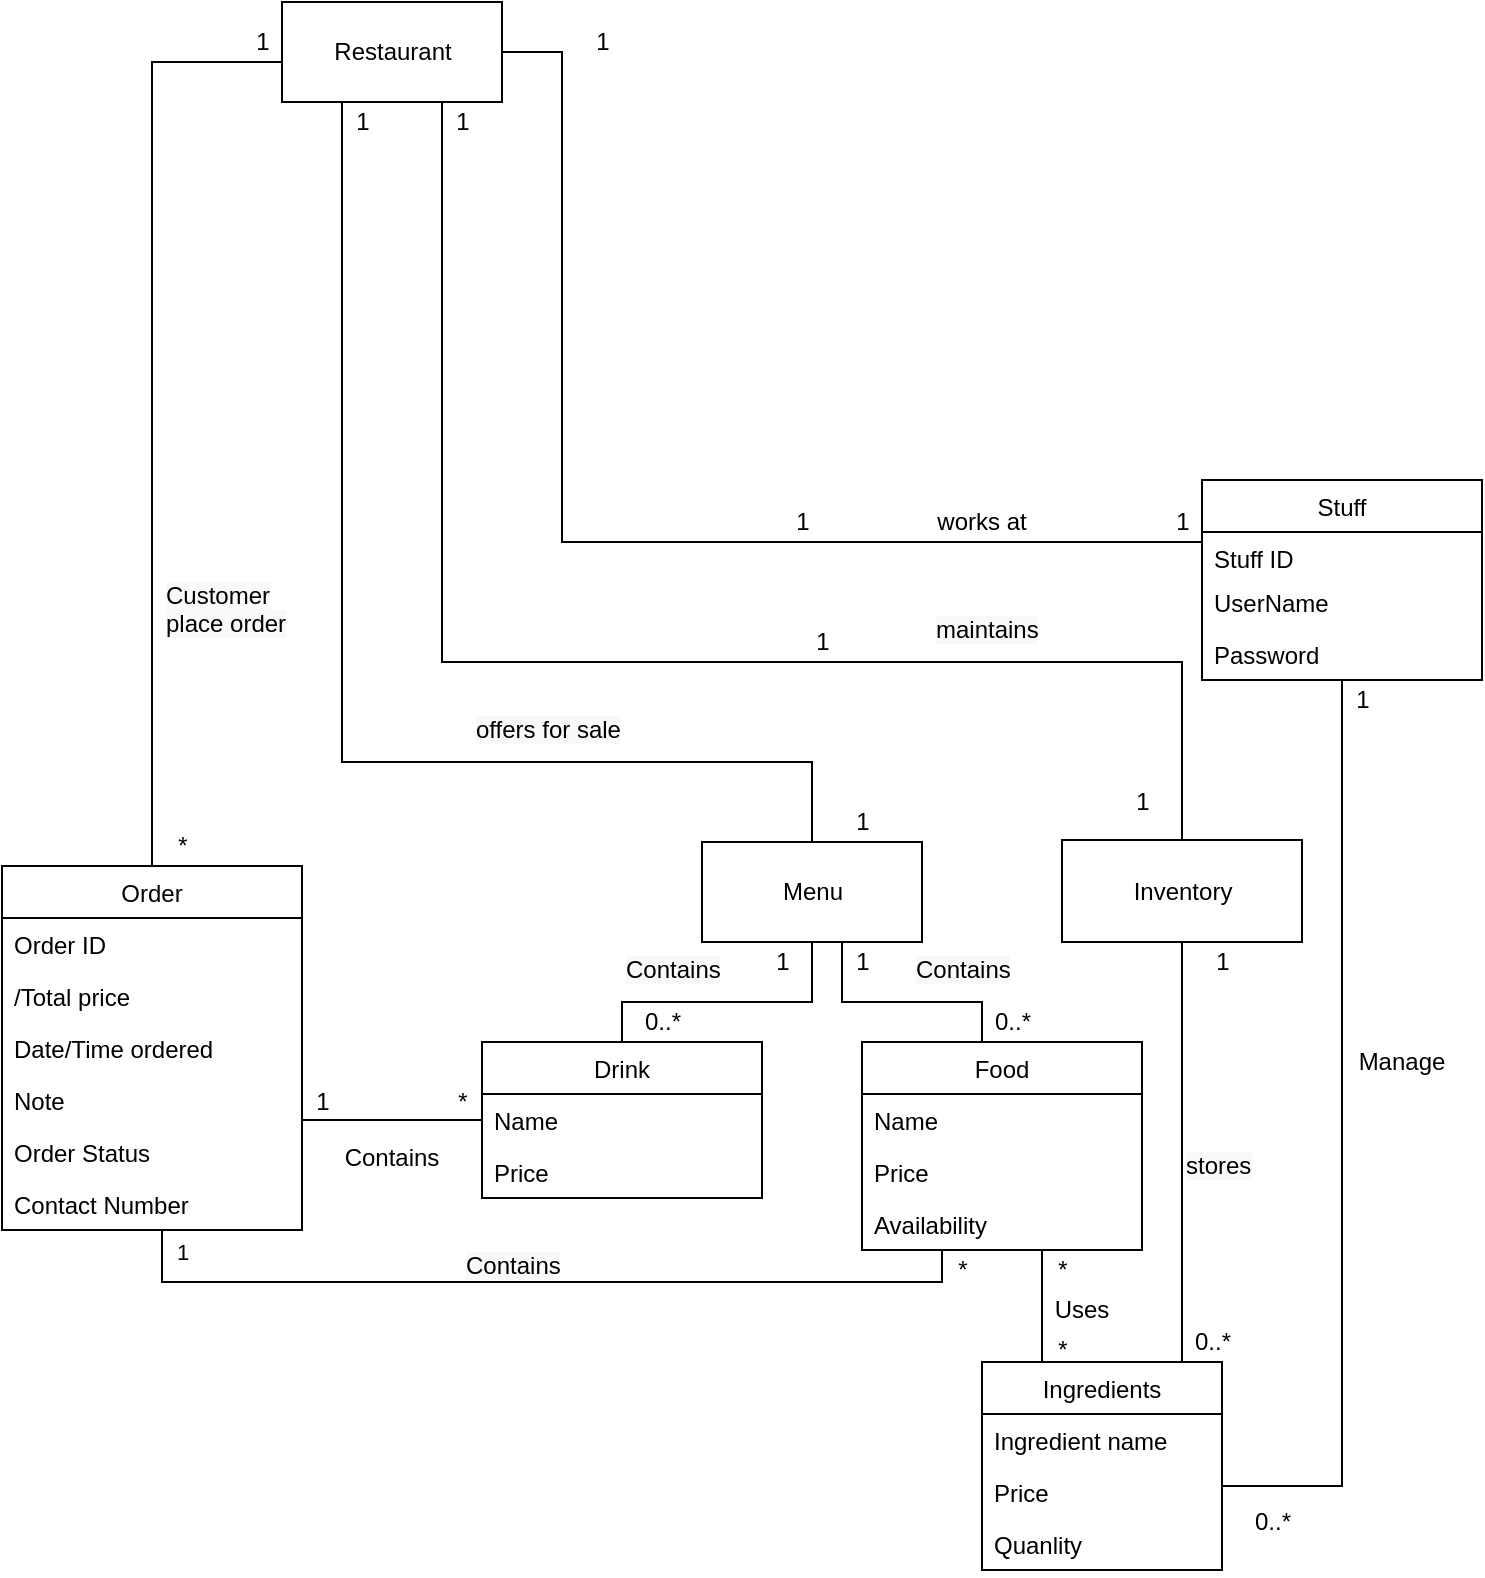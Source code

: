 <mxfile version="15.5.4" type="embed"><diagram id="S2ypeOvvycpNAgAjA3mA" name="Page-1"><mxGraphModel dx="857" dy="820" grid="1" gridSize="10" guides="1" tooltips="1" connect="1" arrows="1" fold="1" page="1" pageScale="1" pageWidth="827" pageHeight="1169" math="0" shadow="0"><root><mxCell id="0"/><mxCell id="1" parent="0"/><mxCell id="KycJKE3FsNJFsC_Osg_b-11" style="edgeStyle=orthogonalEdgeStyle;rounded=0;orthogonalLoop=1;jettySize=auto;html=1;endArrow=none;endFill=0;" parent="1" source="vUMNLVF5anmC9w9eSEwW-13" target="vUMNLVF5anmC9w9eSEwW-54" edge="1"><mxGeometry relative="1" as="geometry"><Array as="points"><mxPoint x="210" y="729"/><mxPoint x="210" y="729"/></Array></mxGeometry></mxCell><mxCell id="KycJKE3FsNJFsC_Osg_b-12" style="edgeStyle=orthogonalEdgeStyle;rounded=0;orthogonalLoop=1;jettySize=auto;html=1;endArrow=none;endFill=0;" parent="1" source="vUMNLVF5anmC9w9eSEwW-13" target="vUMNLVF5anmC9w9eSEwW-41" edge="1"><mxGeometry relative="1" as="geometry"><Array as="points"><mxPoint x="110" y="810"/><mxPoint x="500" y="810"/></Array></mxGeometry></mxCell><mxCell id="KycJKE3FsNJFsC_Osg_b-40" value="1" style="edgeLabel;html=1;align=center;verticalAlign=middle;resizable=0;points=[];" parent="KycJKE3FsNJFsC_Osg_b-12" vertex="1" connectable="0"><mxGeometry x="-0.957" relative="1" as="geometry"><mxPoint x="9.97" y="1.03" as="offset"/></mxGeometry></mxCell><mxCell id="vUMNLVF5anmC9w9eSEwW-13" value="Order" style="swimlane;fontStyle=0;childLayout=stackLayout;horizontal=1;startSize=26;fillColor=none;horizontalStack=0;resizeParent=1;resizeParentMax=0;resizeLast=0;collapsible=1;marginBottom=0;" parent="1" vertex="1"><mxGeometry x="30" y="602" width="150" height="182" as="geometry"/></mxCell><mxCell id="vUMNLVF5anmC9w9eSEwW-14" value="Order ID" style="text;strokeColor=none;fillColor=none;align=left;verticalAlign=top;spacingLeft=4;spacingRight=4;overflow=hidden;rotatable=0;points=[[0,0.5],[1,0.5]];portConstraint=eastwest;" parent="vUMNLVF5anmC9w9eSEwW-13" vertex="1"><mxGeometry y="26" width="150" height="26" as="geometry"/></mxCell><mxCell id="vUMNLVF5anmC9w9eSEwW-15" value="/Total price" style="text;strokeColor=none;fillColor=none;align=left;verticalAlign=top;spacingLeft=4;spacingRight=4;overflow=hidden;rotatable=0;points=[[0,0.5],[1,0.5]];portConstraint=eastwest;" parent="vUMNLVF5anmC9w9eSEwW-13" vertex="1"><mxGeometry y="52" width="150" height="26" as="geometry"/></mxCell><mxCell id="vUMNLVF5anmC9w9eSEwW-18" value="Date/Time ordered" style="text;strokeColor=none;fillColor=none;align=left;verticalAlign=top;spacingLeft=4;spacingRight=4;overflow=hidden;rotatable=0;points=[[0,0.5],[1,0.5]];portConstraint=eastwest;" parent="vUMNLVF5anmC9w9eSEwW-13" vertex="1"><mxGeometry y="78" width="150" height="26" as="geometry"/></mxCell><mxCell id="KycJKE3FsNJFsC_Osg_b-42" value="Note " style="text;strokeColor=none;fillColor=none;align=left;verticalAlign=top;spacingLeft=4;spacingRight=4;overflow=hidden;rotatable=0;points=[[0,0.5],[1,0.5]];portConstraint=eastwest;" parent="vUMNLVF5anmC9w9eSEwW-13" vertex="1"><mxGeometry y="104" width="150" height="26" as="geometry"/></mxCell><mxCell id="vUMNLVF5anmC9w9eSEwW-20" value="Order Status" style="text;strokeColor=none;fillColor=none;align=left;verticalAlign=top;spacingLeft=4;spacingRight=4;overflow=hidden;rotatable=0;points=[[0,0.5],[1,0.5]];portConstraint=eastwest;" parent="vUMNLVF5anmC9w9eSEwW-13" vertex="1"><mxGeometry y="130" width="150" height="26" as="geometry"/></mxCell><mxCell id="KycJKE3FsNJFsC_Osg_b-13" value="Contact Number" style="text;strokeColor=none;fillColor=none;align=left;verticalAlign=top;spacingLeft=4;spacingRight=4;overflow=hidden;rotatable=0;points=[[0,0.5],[1,0.5]];portConstraint=eastwest;" parent="vUMNLVF5anmC9w9eSEwW-13" vertex="1"><mxGeometry y="156" width="150" height="26" as="geometry"/></mxCell><mxCell id="KycJKE3FsNJFsC_Osg_b-15" style="edgeStyle=orthogonalEdgeStyle;rounded=0;orthogonalLoop=1;jettySize=auto;html=1;endArrow=none;endFill=0;" parent="1" source="vUMNLVF5anmC9w9eSEwW-36" target="vUMNLVF5anmC9w9eSEwW-26" edge="1"><mxGeometry relative="1" as="geometry"><Array as="points"><mxPoint x="700" y="912"/></Array><mxPoint x="800" y="680" as="sourcePoint"/></mxGeometry></mxCell><mxCell id="KycJKE3FsNJFsC_Osg_b-27" style="edgeStyle=orthogonalEdgeStyle;rounded=0;orthogonalLoop=1;jettySize=auto;html=1;entryX=0.5;entryY=1;entryDx=0;entryDy=0;endArrow=none;endFill=0;" parent="1" source="vUMNLVF5anmC9w9eSEwW-13" target="KycJKE3FsNJFsC_Osg_b-18" edge="1"><mxGeometry relative="1" as="geometry"><Array as="points"><mxPoint x="105" y="200"/><mxPoint x="225" y="200"/></Array><mxPoint x="105" y="401.0" as="sourcePoint"/></mxGeometry></mxCell><mxCell id="KycJKE3FsNJFsC_Osg_b-16" style="edgeStyle=orthogonalEdgeStyle;rounded=0;orthogonalLoop=1;jettySize=auto;html=1;endArrow=none;endFill=0;" parent="1" source="vUMNLVF5anmC9w9eSEwW-26" target="KycJKE3FsNJFsC_Osg_b-18" edge="1"><mxGeometry relative="1" as="geometry"><Array as="points"><mxPoint x="310" y="440"/><mxPoint x="310" y="195"/></Array><mxPoint x="420" y="440" as="targetPoint"/></mxGeometry></mxCell><mxCell id="vUMNLVF5anmC9w9eSEwW-26" value="Stuff" style="swimlane;fontStyle=0;childLayout=stackLayout;horizontal=1;startSize=26;fillColor=none;horizontalStack=0;resizeParent=1;resizeParentMax=0;resizeLast=0;collapsible=1;marginBottom=0;" parent="1" vertex="1"><mxGeometry x="630" y="409" width="140" height="100" as="geometry"/></mxCell><mxCell id="vUMNLVF5anmC9w9eSEwW-27" value="Stuff ID" style="text;strokeColor=none;fillColor=none;align=left;verticalAlign=top;spacingLeft=4;spacingRight=4;overflow=hidden;rotatable=0;points=[[0,0.5],[1,0.5]];portConstraint=eastwest;" parent="vUMNLVF5anmC9w9eSEwW-26" vertex="1"><mxGeometry y="26" width="140" height="22" as="geometry"/></mxCell><mxCell id="9l4VpIScvD9xsvnCj6-5-21" value="UserName" style="text;strokeColor=none;fillColor=none;align=left;verticalAlign=top;spacingLeft=4;spacingRight=4;overflow=hidden;rotatable=0;points=[[0,0.5],[1,0.5]];portConstraint=eastwest;" parent="vUMNLVF5anmC9w9eSEwW-26" vertex="1"><mxGeometry y="48" width="140" height="26" as="geometry"/></mxCell><mxCell id="vUMNLVF5anmC9w9eSEwW-28" value="Password" style="text;strokeColor=none;fillColor=none;align=left;verticalAlign=top;spacingLeft=4;spacingRight=4;overflow=hidden;rotatable=0;points=[[0,0.5],[1,0.5]];portConstraint=eastwest;" parent="vUMNLVF5anmC9w9eSEwW-26" vertex="1"><mxGeometry y="74" width="140" height="26" as="geometry"/></mxCell><mxCell id="vUMNLVF5anmC9w9eSEwW-46" style="edgeStyle=orthogonalEdgeStyle;rounded=0;orthogonalLoop=1;jettySize=auto;html=1;endArrow=none;endFill=0;" parent="1" source="KycJKE3FsNJFsC_Osg_b-18" target="vUMNLVF5anmC9w9eSEwW-35" edge="1"><mxGeometry relative="1" as="geometry"><Array as="points"><mxPoint x="250" y="500"/><mxPoint x="620" y="500"/></Array><mxPoint x="420" y="500" as="sourcePoint"/></mxGeometry></mxCell><mxCell id="vUMNLVF5anmC9w9eSEwW-47" style="edgeStyle=orthogonalEdgeStyle;rounded=0;orthogonalLoop=1;jettySize=auto;html=1;endArrow=none;endFill=0;" parent="1" source="KycJKE3FsNJFsC_Osg_b-18" target="vUMNLVF5anmC9w9eSEwW-40" edge="1"><mxGeometry relative="1" as="geometry"><Array as="points"><mxPoint x="200" y="550"/><mxPoint x="435" y="550"/></Array><mxPoint x="230" y="290" as="sourcePoint"/></mxGeometry></mxCell><mxCell id="9l4VpIScvD9xsvnCj6-5-5" style="edgeStyle=orthogonalEdgeStyle;rounded=0;orthogonalLoop=1;jettySize=auto;html=1;endArrow=none;endFill=0;" parent="1" source="vUMNLVF5anmC9w9eSEwW-35" target="vUMNLVF5anmC9w9eSEwW-36" edge="1"><mxGeometry relative="1" as="geometry"><Array as="points"><mxPoint x="620" y="760"/><mxPoint x="620" y="760"/></Array></mxGeometry></mxCell><mxCell id="vUMNLVF5anmC9w9eSEwW-35" value="Inventory" style="html=1;" parent="1" vertex="1"><mxGeometry x="560" y="589" width="120" height="51" as="geometry"/></mxCell><mxCell id="vUMNLVF5anmC9w9eSEwW-36" value="Ingredients" style="swimlane;fontStyle=0;childLayout=stackLayout;horizontal=1;startSize=26;fillColor=none;horizontalStack=0;resizeParent=1;resizeParentMax=0;resizeLast=0;collapsible=1;marginBottom=0;" parent="1" vertex="1"><mxGeometry x="520" y="850" width="120" height="104" as="geometry"/></mxCell><mxCell id="vUMNLVF5anmC9w9eSEwW-37" value="Ingredient name" style="text;strokeColor=none;fillColor=none;align=left;verticalAlign=top;spacingLeft=4;spacingRight=4;overflow=hidden;rotatable=0;points=[[0,0.5],[1,0.5]];portConstraint=eastwest;" parent="vUMNLVF5anmC9w9eSEwW-36" vertex="1"><mxGeometry y="26" width="120" height="26" as="geometry"/></mxCell><mxCell id="vUMNLVF5anmC9w9eSEwW-38" value="Price" style="text;strokeColor=none;fillColor=none;align=left;verticalAlign=top;spacingLeft=4;spacingRight=4;overflow=hidden;rotatable=0;points=[[0,0.5],[1,0.5]];portConstraint=eastwest;" parent="vUMNLVF5anmC9w9eSEwW-36" vertex="1"><mxGeometry y="52" width="120" height="26" as="geometry"/></mxCell><mxCell id="vUMNLVF5anmC9w9eSEwW-39" value="Quanlity" style="text;strokeColor=none;fillColor=none;align=left;verticalAlign=top;spacingLeft=4;spacingRight=4;overflow=hidden;rotatable=0;points=[[0,0.5],[1,0.5]];portConstraint=eastwest;" parent="vUMNLVF5anmC9w9eSEwW-36" vertex="1"><mxGeometry y="78" width="120" height="26" as="geometry"/></mxCell><mxCell id="vUMNLVF5anmC9w9eSEwW-48" style="edgeStyle=orthogonalEdgeStyle;rounded=0;orthogonalLoop=1;jettySize=auto;html=1;endArrow=none;endFill=0;" parent="1" source="vUMNLVF5anmC9w9eSEwW-40" target="vUMNLVF5anmC9w9eSEwW-41" edge="1"><mxGeometry relative="1" as="geometry"><Array as="points"><mxPoint x="450" y="670"/><mxPoint x="520" y="670"/></Array></mxGeometry></mxCell><mxCell id="vUMNLVF5anmC9w9eSEwW-58" style="edgeStyle=orthogonalEdgeStyle;rounded=0;orthogonalLoop=1;jettySize=auto;html=1;endArrow=none;endFill=0;" parent="1" source="vUMNLVF5anmC9w9eSEwW-40" target="vUMNLVF5anmC9w9eSEwW-54" edge="1"><mxGeometry relative="1" as="geometry"><Array as="points"><mxPoint x="435" y="670"/><mxPoint x="340" y="670"/></Array></mxGeometry></mxCell><mxCell id="vUMNLVF5anmC9w9eSEwW-40" value="Menu" style="html=1;" parent="1" vertex="1"><mxGeometry x="380" y="590" width="110" height="50" as="geometry"/></mxCell><mxCell id="vUMNLVF5anmC9w9eSEwW-51" style="edgeStyle=orthogonalEdgeStyle;rounded=0;orthogonalLoop=1;jettySize=auto;html=1;endArrow=none;endFill=0;" parent="1" source="vUMNLVF5anmC9w9eSEwW-41" target="vUMNLVF5anmC9w9eSEwW-36" edge="1"><mxGeometry relative="1" as="geometry"><Array as="points"><mxPoint x="550" y="800"/><mxPoint x="550" y="800"/></Array></mxGeometry></mxCell><mxCell id="vUMNLVF5anmC9w9eSEwW-41" value="Food" style="swimlane;fontStyle=0;childLayout=stackLayout;horizontal=1;startSize=26;fillColor=none;horizontalStack=0;resizeParent=1;resizeParentMax=0;resizeLast=0;collapsible=1;marginBottom=0;" parent="1" vertex="1"><mxGeometry x="460" y="690" width="140" height="104" as="geometry"/></mxCell><mxCell id="vUMNLVF5anmC9w9eSEwW-42" value="Name" style="text;strokeColor=none;fillColor=none;align=left;verticalAlign=top;spacingLeft=4;spacingRight=4;overflow=hidden;rotatable=0;points=[[0,0.5],[1,0.5]];portConstraint=eastwest;" parent="vUMNLVF5anmC9w9eSEwW-41" vertex="1"><mxGeometry y="26" width="140" height="26" as="geometry"/></mxCell><mxCell id="9l4VpIScvD9xsvnCj6-5-22" value="Price" style="text;strokeColor=none;fillColor=none;align=left;verticalAlign=top;spacingLeft=4;spacingRight=4;overflow=hidden;rotatable=0;points=[[0,0.5],[1,0.5]];portConstraint=eastwest;" parent="vUMNLVF5anmC9w9eSEwW-41" vertex="1"><mxGeometry y="52" width="140" height="26" as="geometry"/></mxCell><mxCell id="vUMNLVF5anmC9w9eSEwW-43" value="Availability " style="text;strokeColor=none;fillColor=none;align=left;verticalAlign=top;spacingLeft=4;spacingRight=4;overflow=hidden;rotatable=0;points=[[0,0.5],[1,0.5]];portConstraint=eastwest;" parent="vUMNLVF5anmC9w9eSEwW-41" vertex="1"><mxGeometry y="78" width="140" height="26" as="geometry"/></mxCell><mxCell id="vUMNLVF5anmC9w9eSEwW-54" value="Drink" style="swimlane;fontStyle=0;childLayout=stackLayout;horizontal=1;startSize=26;fillColor=none;horizontalStack=0;resizeParent=1;resizeParentMax=0;resizeLast=0;collapsible=1;marginBottom=0;" parent="1" vertex="1"><mxGeometry x="270" y="690" width="140" height="78" as="geometry"/></mxCell><mxCell id="vUMNLVF5anmC9w9eSEwW-55" value="Name" style="text;strokeColor=none;fillColor=none;align=left;verticalAlign=top;spacingLeft=4;spacingRight=4;overflow=hidden;rotatable=0;points=[[0,0.5],[1,0.5]];portConstraint=eastwest;" parent="vUMNLVF5anmC9w9eSEwW-54" vertex="1"><mxGeometry y="26" width="140" height="26" as="geometry"/></mxCell><mxCell id="vUMNLVF5anmC9w9eSEwW-56" value="Price" style="text;strokeColor=none;fillColor=none;align=left;verticalAlign=top;spacingLeft=4;spacingRight=4;overflow=hidden;rotatable=0;points=[[0,0.5],[1,0.5]];portConstraint=eastwest;" parent="vUMNLVF5anmC9w9eSEwW-54" vertex="1"><mxGeometry y="52" width="140" height="26" as="geometry"/></mxCell><mxCell id="KycJKE3FsNJFsC_Osg_b-18" value="Restaurant" style="html=1;" parent="1" vertex="1"><mxGeometry x="170" y="170" width="110" height="50" as="geometry"/></mxCell><mxCell id="KycJKE3FsNJFsC_Osg_b-32" value="1" style="text;html=1;align=center;verticalAlign=middle;resizable=0;points=[];autosize=1;" parent="1" vertex="1"><mxGeometry x="250" y="220" width="20" height="20" as="geometry"/></mxCell><mxCell id="KycJKE3FsNJFsC_Osg_b-37" value="*" style="text;html=1;align=center;verticalAlign=middle;resizable=0;points=[];autosize=1;" parent="1" vertex="1"><mxGeometry x="250" y="710" width="20" height="20" as="geometry"/></mxCell><mxCell id="KycJKE3FsNJFsC_Osg_b-38" value="1" style="text;html=1;align=center;verticalAlign=middle;resizable=0;points=[];autosize=1;" parent="1" vertex="1"><mxGeometry x="180" y="710" width="20" height="20" as="geometry"/></mxCell><mxCell id="KycJKE3FsNJFsC_Osg_b-44" value="*" style="text;html=1;align=center;verticalAlign=middle;resizable=0;points=[];autosize=1;" parent="1" vertex="1"><mxGeometry x="550" y="834" width="20" height="20" as="geometry"/></mxCell><mxCell id="KycJKE3FsNJFsC_Osg_b-47" value="*" style="text;html=1;align=center;verticalAlign=middle;resizable=0;points=[];autosize=1;" parent="1" vertex="1"><mxGeometry x="110" y="582" width="20" height="20" as="geometry"/></mxCell><mxCell id="KycJKE3FsNJFsC_Osg_b-49" value="1" style="text;html=1;align=center;verticalAlign=middle;resizable=0;points=[];autosize=1;" parent="1" vertex="1"><mxGeometry x="420" y="420" width="20" height="20" as="geometry"/></mxCell><mxCell id="KycJKE3FsNJFsC_Osg_b-51" value="1&lt;br&gt;" style="text;html=1;align=center;verticalAlign=middle;resizable=0;points=[];autosize=1;" parent="1" vertex="1"><mxGeometry x="610" y="420" width="20" height="20" as="geometry"/></mxCell><mxCell id="9l4VpIScvD9xsvnCj6-5-10" value="works at" style="text;html=1;strokeColor=none;fillColor=none;align=center;verticalAlign=middle;whiteSpace=wrap;rounded=0;" parent="1" vertex="1"><mxGeometry x="490" y="420" width="60" height="20" as="geometry"/></mxCell><mxCell id="9l4VpIScvD9xsvnCj6-5-11" value="Manage" style="text;html=1;strokeColor=none;fillColor=none;align=center;verticalAlign=middle;whiteSpace=wrap;rounded=0;" parent="1" vertex="1"><mxGeometry x="710" y="690" width="40" height="20" as="geometry"/></mxCell><mxCell id="9l4VpIScvD9xsvnCj6-5-12" value="Contains" style="text;html=1;strokeColor=none;fillColor=none;align=center;verticalAlign=middle;whiteSpace=wrap;rounded=0;" parent="1" vertex="1"><mxGeometry x="205" y="738" width="40" height="20" as="geometry"/></mxCell><mxCell id="9l4VpIScvD9xsvnCj6-5-13" value="&lt;span style=&quot;color: rgb(0, 0, 0); font-family: helvetica; font-size: 12px; font-style: normal; font-weight: 400; letter-spacing: normal; text-align: center; text-indent: 0px; text-transform: none; word-spacing: 0px; background-color: rgb(248, 249, 250); display: inline; float: none;&quot;&gt;Contains&lt;/span&gt;" style="text;whiteSpace=wrap;html=1;" parent="1" vertex="1"><mxGeometry x="260" y="788" width="70" height="30" as="geometry"/></mxCell><mxCell id="9l4VpIScvD9xsvnCj6-5-14" value="&lt;span style=&quot;color: rgb(0 , 0 , 0) ; font-family: &amp;#34;helvetica&amp;#34; ; font-size: 12px ; font-style: normal ; font-weight: 400 ; letter-spacing: normal ; text-align: center ; text-indent: 0px ; text-transform: none ; word-spacing: 0px ; background-color: rgb(248 , 249 , 250) ; display: inline ; float: none&quot;&gt;Customer place order&lt;/span&gt;" style="text;whiteSpace=wrap;html=1;" parent="1" vertex="1"><mxGeometry x="110" y="453" width="70" height="30" as="geometry"/></mxCell><mxCell id="9l4VpIScvD9xsvnCj6-5-15" value="Uses" style="text;html=1;strokeColor=none;fillColor=none;align=center;verticalAlign=middle;whiteSpace=wrap;rounded=0;" parent="1" vertex="1"><mxGeometry x="550" y="814" width="40" height="20" as="geometry"/></mxCell><mxCell id="9l4VpIScvD9xsvnCj6-5-16" value="&lt;span style=&quot;color: rgb(0, 0, 0); font-family: helvetica; font-size: 12px; font-style: normal; font-weight: 400; letter-spacing: normal; text-align: center; text-indent: 0px; text-transform: none; word-spacing: 0px; background-color: rgb(248, 249, 250); display: inline; float: none;&quot;&gt;Contains&lt;/span&gt;" style="text;whiteSpace=wrap;html=1;" parent="1" vertex="1"><mxGeometry x="340" y="640" width="70" height="30" as="geometry"/></mxCell><mxCell id="9l4VpIScvD9xsvnCj6-5-17" value="&lt;span style=&quot;color: rgb(0, 0, 0); font-family: helvetica; font-size: 12px; font-style: normal; font-weight: 400; letter-spacing: normal; text-align: center; text-indent: 0px; text-transform: none; word-spacing: 0px; background-color: rgb(248, 249, 250); display: inline; float: none;&quot;&gt;Contains&lt;/span&gt;" style="text;whiteSpace=wrap;html=1;" parent="1" vertex="1"><mxGeometry x="485" y="640" width="70" height="30" as="geometry"/></mxCell><mxCell id="9l4VpIScvD9xsvnCj6-5-18" value="&lt;span style=&quot;color: rgb(0 , 0 , 0) ; font-family: &amp;#34;helvetica&amp;#34; ; font-size: 12px ; font-style: normal ; font-weight: 400 ; letter-spacing: normal ; text-align: center ; text-indent: 0px ; text-transform: none ; word-spacing: 0px ; background-color: rgb(248 , 249 , 250) ; display: inline ; float: none&quot;&gt;offers for sale&lt;/span&gt;" style="text;whiteSpace=wrap;html=1;" parent="1" vertex="1"><mxGeometry x="265" y="520" width="80" height="30" as="geometry"/></mxCell><mxCell id="9l4VpIScvD9xsvnCj6-5-19" value="&lt;span style=&quot;color: rgb(0 , 0 , 0) ; font-family: &amp;#34;helvetica&amp;#34; ; font-size: 12px ; font-style: normal ; font-weight: 400 ; letter-spacing: normal ; text-align: center ; text-indent: 0px ; text-transform: none ; word-spacing: 0px ; background-color: rgb(248 , 249 , 250) ; display: inline ; float: none&quot;&gt;maintains&lt;/span&gt;" style="text;whiteSpace=wrap;html=1;" parent="1" vertex="1"><mxGeometry x="495" y="470" width="70" height="30" as="geometry"/></mxCell><mxCell id="9l4VpIScvD9xsvnCj6-5-20" value="&lt;span style=&quot;color: rgb(0 , 0 , 0) ; font-family: &amp;#34;helvetica&amp;#34; ; font-size: 12px ; font-style: normal ; font-weight: 400 ; letter-spacing: normal ; text-align: center ; text-indent: 0px ; text-transform: none ; word-spacing: 0px ; background-color: rgb(248 , 249 , 250) ; display: inline ; float: none&quot;&gt;stores&lt;/span&gt;" style="text;whiteSpace=wrap;html=1;" parent="1" vertex="1"><mxGeometry x="620" y="738" width="70" height="30" as="geometry"/></mxCell><mxCell id="9l4VpIScvD9xsvnCj6-5-23" value="*" style="text;html=1;align=center;verticalAlign=middle;resizable=0;points=[];autosize=1;" parent="1" vertex="1"><mxGeometry x="550" y="794" width="20" height="20" as="geometry"/></mxCell><mxCell id="9l4VpIScvD9xsvnCj6-5-24" value="*" style="text;html=1;align=center;verticalAlign=middle;resizable=0;points=[];autosize=1;" parent="1" vertex="1"><mxGeometry x="500" y="794" width="20" height="20" as="geometry"/></mxCell><mxCell id="9l4VpIScvD9xsvnCj6-5-26" value="1" style="text;html=1;align=center;verticalAlign=middle;resizable=0;points=[];autosize=1;" parent="1" vertex="1"><mxGeometry x="450" y="570" width="20" height="20" as="geometry"/></mxCell><mxCell id="9l4VpIScvD9xsvnCj6-5-27" value="1" style="text;html=1;align=center;verticalAlign=middle;resizable=0;points=[];autosize=1;" parent="1" vertex="1"><mxGeometry x="590" y="560" width="20" height="20" as="geometry"/></mxCell><mxCell id="9l4VpIScvD9xsvnCj6-5-28" value="1" style="text;html=1;align=center;verticalAlign=middle;resizable=0;points=[];autosize=1;" parent="1" vertex="1"><mxGeometry x="430" y="480" width="20" height="20" as="geometry"/></mxCell><mxCell id="9l4VpIScvD9xsvnCj6-5-29" value="0..*" style="text;html=1;align=center;verticalAlign=middle;resizable=0;points=[];autosize=1;" parent="1" vertex="1"><mxGeometry x="345" y="670" width="30" height="20" as="geometry"/></mxCell><mxCell id="9l4VpIScvD9xsvnCj6-5-30" value="1" style="text;html=1;align=center;verticalAlign=middle;resizable=0;points=[];autosize=1;" parent="1" vertex="1"><mxGeometry x="410" y="640" width="20" height="20" as="geometry"/></mxCell><mxCell id="9l4VpIScvD9xsvnCj6-5-31" value="1" style="text;html=1;align=center;verticalAlign=middle;resizable=0;points=[];autosize=1;" parent="1" vertex="1"><mxGeometry x="450" y="640" width="20" height="20" as="geometry"/></mxCell><mxCell id="9l4VpIScvD9xsvnCj6-5-32" value="0..*" style="text;html=1;align=center;verticalAlign=middle;resizable=0;points=[];autosize=1;" parent="1" vertex="1"><mxGeometry x="520" y="670" width="30" height="20" as="geometry"/></mxCell><mxCell id="9l4VpIScvD9xsvnCj6-5-33" value="1" style="text;html=1;align=center;verticalAlign=middle;resizable=0;points=[];autosize=1;" parent="1" vertex="1"><mxGeometry x="700" y="509" width="20" height="20" as="geometry"/></mxCell><mxCell id="9l4VpIScvD9xsvnCj6-5-34" value="1" style="text;html=1;align=center;verticalAlign=middle;resizable=0;points=[];autosize=1;" parent="1" vertex="1"><mxGeometry x="630" y="640" width="20" height="20" as="geometry"/></mxCell><mxCell id="9l4VpIScvD9xsvnCj6-5-35" value="0..*" style="text;html=1;align=center;verticalAlign=middle;resizable=0;points=[];autosize=1;" parent="1" vertex="1"><mxGeometry x="620" y="830" width="30" height="20" as="geometry"/></mxCell><mxCell id="9l4VpIScvD9xsvnCj6-5-36" value="0..*" style="text;html=1;align=center;verticalAlign=middle;resizable=0;points=[];autosize=1;" parent="1" vertex="1"><mxGeometry x="650" y="920" width="30" height="20" as="geometry"/></mxCell><mxCell id="3" value="1" style="text;html=1;align=center;verticalAlign=middle;resizable=0;points=[];autosize=1;" vertex="1" parent="1"><mxGeometry x="150" y="180" width="20" height="20" as="geometry"/></mxCell><mxCell id="4" value="1" style="text;html=1;align=center;verticalAlign=middle;resizable=0;points=[];autosize=1;" vertex="1" parent="1"><mxGeometry x="200" y="220" width="20" height="20" as="geometry"/></mxCell><mxCell id="5" value="1" style="text;html=1;align=center;verticalAlign=middle;resizable=0;points=[];autosize=1;" vertex="1" parent="1"><mxGeometry x="320" y="180" width="20" height="20" as="geometry"/></mxCell></root></mxGraphModel></diagram></mxfile>